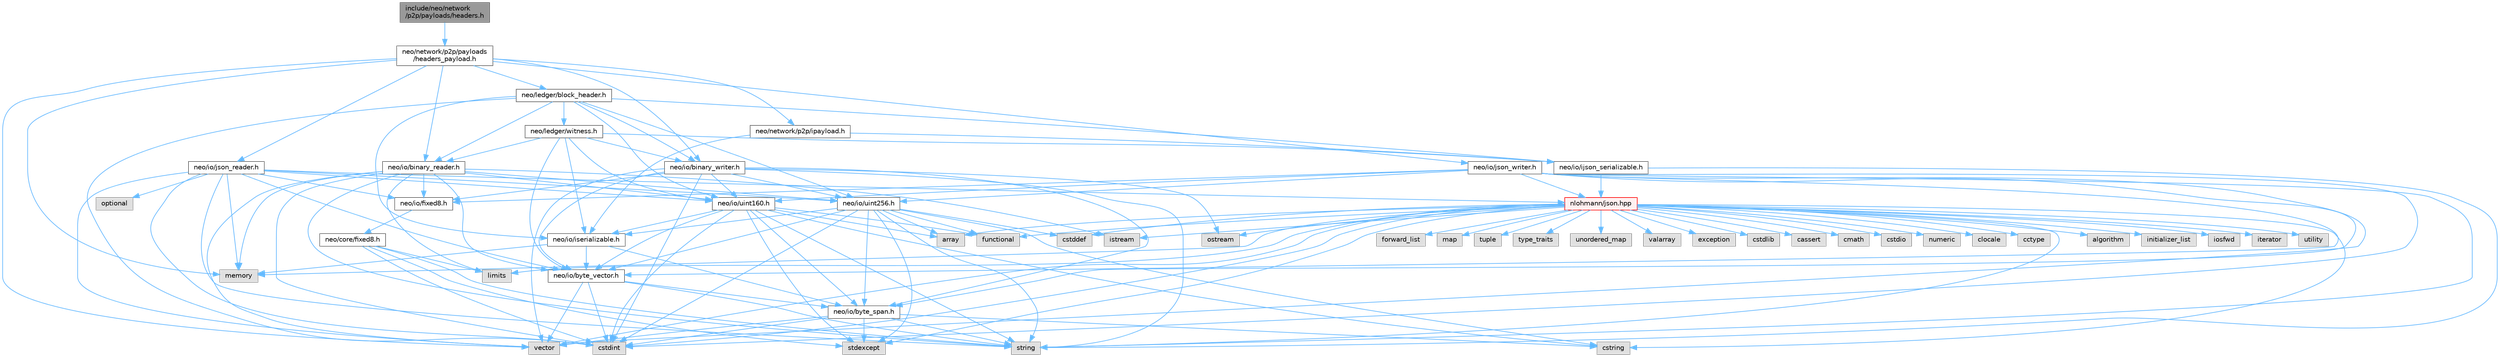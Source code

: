 digraph "include/neo/network/p2p/payloads/headers.h"
{
 // LATEX_PDF_SIZE
  bgcolor="transparent";
  edge [fontname=Helvetica,fontsize=10,labelfontname=Helvetica,labelfontsize=10];
  node [fontname=Helvetica,fontsize=10,shape=box,height=0.2,width=0.4];
  Node1 [id="Node000001",label="include/neo/network\l/p2p/payloads/headers.h",height=0.2,width=0.4,color="gray40", fillcolor="grey60", style="filled", fontcolor="black",tooltip=" "];
  Node1 -> Node2 [id="edge133_Node000001_Node000002",color="steelblue1",style="solid",tooltip=" "];
  Node2 [id="Node000002",label="neo/network/p2p/payloads\l/headers_payload.h",height=0.2,width=0.4,color="grey40", fillcolor="white", style="filled",URL="$headers__payload_8h.html",tooltip=" "];
  Node2 -> Node3 [id="edge134_Node000002_Node000003",color="steelblue1",style="solid",tooltip=" "];
  Node3 [id="Node000003",label="neo/io/binary_reader.h",height=0.2,width=0.4,color="grey40", fillcolor="white", style="filled",URL="$binary__reader_8h.html",tooltip=" "];
  Node3 -> Node4 [id="edge135_Node000003_Node000004",color="steelblue1",style="solid",tooltip=" "];
  Node4 [id="Node000004",label="neo/io/byte_vector.h",height=0.2,width=0.4,color="grey40", fillcolor="white", style="filled",URL="$io_2byte__vector_8h.html",tooltip=" "];
  Node4 -> Node5 [id="edge136_Node000004_Node000005",color="steelblue1",style="solid",tooltip=" "];
  Node5 [id="Node000005",label="neo/io/byte_span.h",height=0.2,width=0.4,color="grey40", fillcolor="white", style="filled",URL="$io_2byte__span_8h.html",tooltip=" "];
  Node5 -> Node6 [id="edge137_Node000005_Node000006",color="steelblue1",style="solid",tooltip=" "];
  Node6 [id="Node000006",label="cstdint",height=0.2,width=0.4,color="grey60", fillcolor="#E0E0E0", style="filled",tooltip=" "];
  Node5 -> Node7 [id="edge138_Node000005_Node000007",color="steelblue1",style="solid",tooltip=" "];
  Node7 [id="Node000007",label="cstring",height=0.2,width=0.4,color="grey60", fillcolor="#E0E0E0", style="filled",tooltip=" "];
  Node5 -> Node8 [id="edge139_Node000005_Node000008",color="steelblue1",style="solid",tooltip=" "];
  Node8 [id="Node000008",label="stdexcept",height=0.2,width=0.4,color="grey60", fillcolor="#E0E0E0", style="filled",tooltip=" "];
  Node5 -> Node9 [id="edge140_Node000005_Node000009",color="steelblue1",style="solid",tooltip=" "];
  Node9 [id="Node000009",label="string",height=0.2,width=0.4,color="grey60", fillcolor="#E0E0E0", style="filled",tooltip=" "];
  Node5 -> Node10 [id="edge141_Node000005_Node000010",color="steelblue1",style="solid",tooltip=" "];
  Node10 [id="Node000010",label="vector",height=0.2,width=0.4,color="grey60", fillcolor="#E0E0E0", style="filled",tooltip=" "];
  Node4 -> Node6 [id="edge142_Node000004_Node000006",color="steelblue1",style="solid",tooltip=" "];
  Node4 -> Node9 [id="edge143_Node000004_Node000009",color="steelblue1",style="solid",tooltip=" "];
  Node4 -> Node10 [id="edge144_Node000004_Node000010",color="steelblue1",style="solid",tooltip=" "];
  Node3 -> Node11 [id="edge145_Node000003_Node000011",color="steelblue1",style="solid",tooltip=" "];
  Node11 [id="Node000011",label="neo/io/fixed8.h",height=0.2,width=0.4,color="grey40", fillcolor="white", style="filled",URL="$io_2fixed8_8h.html",tooltip=" "];
  Node11 -> Node12 [id="edge146_Node000011_Node000012",color="steelblue1",style="solid",tooltip=" "];
  Node12 [id="Node000012",label="neo/core/fixed8.h",height=0.2,width=0.4,color="grey40", fillcolor="white", style="filled",URL="$core_2fixed8_8h.html",tooltip=" "];
  Node12 -> Node6 [id="edge147_Node000012_Node000006",color="steelblue1",style="solid",tooltip=" "];
  Node12 -> Node13 [id="edge148_Node000012_Node000013",color="steelblue1",style="solid",tooltip=" "];
  Node13 [id="Node000013",label="limits",height=0.2,width=0.4,color="grey60", fillcolor="#E0E0E0", style="filled",tooltip=" "];
  Node12 -> Node8 [id="edge149_Node000012_Node000008",color="steelblue1",style="solid",tooltip=" "];
  Node12 -> Node9 [id="edge150_Node000012_Node000009",color="steelblue1",style="solid",tooltip=" "];
  Node3 -> Node14 [id="edge151_Node000003_Node000014",color="steelblue1",style="solid",tooltip=" "];
  Node14 [id="Node000014",label="neo/io/uint160.h",height=0.2,width=0.4,color="grey40", fillcolor="white", style="filled",URL="$uint160_8h.html",tooltip=" "];
  Node14 -> Node5 [id="edge152_Node000014_Node000005",color="steelblue1",style="solid",tooltip=" "];
  Node14 -> Node4 [id="edge153_Node000014_Node000004",color="steelblue1",style="solid",tooltip=" "];
  Node14 -> Node15 [id="edge154_Node000014_Node000015",color="steelblue1",style="solid",tooltip=" "];
  Node15 [id="Node000015",label="neo/io/iserializable.h",height=0.2,width=0.4,color="grey40", fillcolor="white", style="filled",URL="$iserializable_8h.html",tooltip=" "];
  Node15 -> Node5 [id="edge155_Node000015_Node000005",color="steelblue1",style="solid",tooltip=" "];
  Node15 -> Node4 [id="edge156_Node000015_Node000004",color="steelblue1",style="solid",tooltip=" "];
  Node15 -> Node16 [id="edge157_Node000015_Node000016",color="steelblue1",style="solid",tooltip=" "];
  Node16 [id="Node000016",label="memory",height=0.2,width=0.4,color="grey60", fillcolor="#E0E0E0", style="filled",tooltip=" "];
  Node14 -> Node17 [id="edge158_Node000014_Node000017",color="steelblue1",style="solid",tooltip=" "];
  Node17 [id="Node000017",label="array",height=0.2,width=0.4,color="grey60", fillcolor="#E0E0E0", style="filled",tooltip=" "];
  Node14 -> Node6 [id="edge159_Node000014_Node000006",color="steelblue1",style="solid",tooltip=" "];
  Node14 -> Node7 [id="edge160_Node000014_Node000007",color="steelblue1",style="solid",tooltip=" "];
  Node14 -> Node18 [id="edge161_Node000014_Node000018",color="steelblue1",style="solid",tooltip=" "];
  Node18 [id="Node000018",label="functional",height=0.2,width=0.4,color="grey60", fillcolor="#E0E0E0", style="filled",tooltip=" "];
  Node14 -> Node8 [id="edge162_Node000014_Node000008",color="steelblue1",style="solid",tooltip=" "];
  Node14 -> Node9 [id="edge163_Node000014_Node000009",color="steelblue1",style="solid",tooltip=" "];
  Node3 -> Node19 [id="edge164_Node000003_Node000019",color="steelblue1",style="solid",tooltip=" "];
  Node19 [id="Node000019",label="neo/io/uint256.h",height=0.2,width=0.4,color="grey40", fillcolor="white", style="filled",URL="$uint256_8h.html",tooltip=" "];
  Node19 -> Node5 [id="edge165_Node000019_Node000005",color="steelblue1",style="solid",tooltip=" "];
  Node19 -> Node4 [id="edge166_Node000019_Node000004",color="steelblue1",style="solid",tooltip=" "];
  Node19 -> Node15 [id="edge167_Node000019_Node000015",color="steelblue1",style="solid",tooltip=" "];
  Node19 -> Node17 [id="edge168_Node000019_Node000017",color="steelblue1",style="solid",tooltip=" "];
  Node19 -> Node20 [id="edge169_Node000019_Node000020",color="steelblue1",style="solid",tooltip=" "];
  Node20 [id="Node000020",label="cstddef",height=0.2,width=0.4,color="grey60", fillcolor="#E0E0E0", style="filled",tooltip=" "];
  Node19 -> Node6 [id="edge170_Node000019_Node000006",color="steelblue1",style="solid",tooltip=" "];
  Node19 -> Node7 [id="edge171_Node000019_Node000007",color="steelblue1",style="solid",tooltip=" "];
  Node19 -> Node18 [id="edge172_Node000019_Node000018",color="steelblue1",style="solid",tooltip=" "];
  Node19 -> Node8 [id="edge173_Node000019_Node000008",color="steelblue1",style="solid",tooltip=" "];
  Node19 -> Node9 [id="edge174_Node000019_Node000009",color="steelblue1",style="solid",tooltip=" "];
  Node3 -> Node6 [id="edge175_Node000003_Node000006",color="steelblue1",style="solid",tooltip=" "];
  Node3 -> Node21 [id="edge176_Node000003_Node000021",color="steelblue1",style="solid",tooltip=" "];
  Node21 [id="Node000021",label="istream",height=0.2,width=0.4,color="grey60", fillcolor="#E0E0E0", style="filled",tooltip=" "];
  Node3 -> Node13 [id="edge177_Node000003_Node000013",color="steelblue1",style="solid",tooltip=" "];
  Node3 -> Node16 [id="edge178_Node000003_Node000016",color="steelblue1",style="solid",tooltip=" "];
  Node3 -> Node9 [id="edge179_Node000003_Node000009",color="steelblue1",style="solid",tooltip=" "];
  Node3 -> Node10 [id="edge180_Node000003_Node000010",color="steelblue1",style="solid",tooltip=" "];
  Node2 -> Node22 [id="edge181_Node000002_Node000022",color="steelblue1",style="solid",tooltip=" "];
  Node22 [id="Node000022",label="neo/io/binary_writer.h",height=0.2,width=0.4,color="grey40", fillcolor="white", style="filled",URL="$binary__writer_8h.html",tooltip=" "];
  Node22 -> Node5 [id="edge182_Node000022_Node000005",color="steelblue1",style="solid",tooltip=" "];
  Node22 -> Node4 [id="edge183_Node000022_Node000004",color="steelblue1",style="solid",tooltip=" "];
  Node22 -> Node11 [id="edge184_Node000022_Node000011",color="steelblue1",style="solid",tooltip=" "];
  Node22 -> Node14 [id="edge185_Node000022_Node000014",color="steelblue1",style="solid",tooltip=" "];
  Node22 -> Node19 [id="edge186_Node000022_Node000019",color="steelblue1",style="solid",tooltip=" "];
  Node22 -> Node6 [id="edge187_Node000022_Node000006",color="steelblue1",style="solid",tooltip=" "];
  Node22 -> Node23 [id="edge188_Node000022_Node000023",color="steelblue1",style="solid",tooltip=" "];
  Node23 [id="Node000023",label="ostream",height=0.2,width=0.4,color="grey60", fillcolor="#E0E0E0", style="filled",tooltip=" "];
  Node22 -> Node9 [id="edge189_Node000022_Node000009",color="steelblue1",style="solid",tooltip=" "];
  Node22 -> Node10 [id="edge190_Node000022_Node000010",color="steelblue1",style="solid",tooltip=" "];
  Node2 -> Node24 [id="edge191_Node000002_Node000024",color="steelblue1",style="solid",tooltip=" "];
  Node24 [id="Node000024",label="neo/io/json_reader.h",height=0.2,width=0.4,color="grey40", fillcolor="white", style="filled",URL="$json__reader_8h.html",tooltip=" "];
  Node24 -> Node4 [id="edge192_Node000024_Node000004",color="steelblue1",style="solid",tooltip=" "];
  Node24 -> Node11 [id="edge193_Node000024_Node000011",color="steelblue1",style="solid",tooltip=" "];
  Node24 -> Node14 [id="edge194_Node000024_Node000014",color="steelblue1",style="solid",tooltip=" "];
  Node24 -> Node19 [id="edge195_Node000024_Node000019",color="steelblue1",style="solid",tooltip=" "];
  Node24 -> Node6 [id="edge196_Node000024_Node000006",color="steelblue1",style="solid",tooltip=" "];
  Node24 -> Node16 [id="edge197_Node000024_Node000016",color="steelblue1",style="solid",tooltip=" "];
  Node24 -> Node25 [id="edge198_Node000024_Node000025",color="steelblue1",style="solid",tooltip=" "];
  Node25 [id="Node000025",label="nlohmann/json.hpp",height=0.2,width=0.4,color="red", fillcolor="#FFF0F0", style="filled",URL="$json_8hpp.html",tooltip=" "];
  Node25 -> Node26 [id="edge199_Node000025_Node000026",color="steelblue1",style="solid",tooltip=" "];
  Node26 [id="Node000026",label="algorithm",height=0.2,width=0.4,color="grey60", fillcolor="#E0E0E0", style="filled",tooltip=" "];
  Node25 -> Node20 [id="edge200_Node000025_Node000020",color="steelblue1",style="solid",tooltip=" "];
  Node25 -> Node18 [id="edge201_Node000025_Node000018",color="steelblue1",style="solid",tooltip=" "];
  Node25 -> Node27 [id="edge202_Node000025_Node000027",color="steelblue1",style="solid",tooltip=" "];
  Node27 [id="Node000027",label="initializer_list",height=0.2,width=0.4,color="grey60", fillcolor="#E0E0E0", style="filled",tooltip=" "];
  Node25 -> Node28 [id="edge203_Node000025_Node000028",color="steelblue1",style="solid",tooltip=" "];
  Node28 [id="Node000028",label="iosfwd",height=0.2,width=0.4,color="grey60", fillcolor="#E0E0E0", style="filled",tooltip=" "];
  Node25 -> Node29 [id="edge204_Node000025_Node000029",color="steelblue1",style="solid",tooltip=" "];
  Node29 [id="Node000029",label="iterator",height=0.2,width=0.4,color="grey60", fillcolor="#E0E0E0", style="filled",tooltip=" "];
  Node25 -> Node16 [id="edge205_Node000025_Node000016",color="steelblue1",style="solid",tooltip=" "];
  Node25 -> Node9 [id="edge206_Node000025_Node000009",color="steelblue1",style="solid",tooltip=" "];
  Node25 -> Node30 [id="edge207_Node000025_Node000030",color="steelblue1",style="solid",tooltip=" "];
  Node30 [id="Node000030",label="utility",height=0.2,width=0.4,color="grey60", fillcolor="#E0E0E0", style="filled",tooltip=" "];
  Node25 -> Node10 [id="edge208_Node000025_Node000010",color="steelblue1",style="solid",tooltip=" "];
  Node25 -> Node17 [id="edge209_Node000025_Node000017",color="steelblue1",style="solid",tooltip=" "];
  Node25 -> Node31 [id="edge210_Node000025_Node000031",color="steelblue1",style="solid",tooltip=" "];
  Node31 [id="Node000031",label="forward_list",height=0.2,width=0.4,color="grey60", fillcolor="#E0E0E0", style="filled",tooltip=" "];
  Node25 -> Node32 [id="edge211_Node000025_Node000032",color="steelblue1",style="solid",tooltip=" "];
  Node32 [id="Node000032",label="map",height=0.2,width=0.4,color="grey60", fillcolor="#E0E0E0", style="filled",tooltip=" "];
  Node25 -> Node33 [id="edge212_Node000025_Node000033",color="steelblue1",style="solid",tooltip=" "];
  Node33 [id="Node000033",label="tuple",height=0.2,width=0.4,color="grey60", fillcolor="#E0E0E0", style="filled",tooltip=" "];
  Node25 -> Node34 [id="edge213_Node000025_Node000034",color="steelblue1",style="solid",tooltip=" "];
  Node34 [id="Node000034",label="type_traits",height=0.2,width=0.4,color="grey60", fillcolor="#E0E0E0", style="filled",tooltip=" "];
  Node25 -> Node35 [id="edge214_Node000025_Node000035",color="steelblue1",style="solid",tooltip=" "];
  Node35 [id="Node000035",label="unordered_map",height=0.2,width=0.4,color="grey60", fillcolor="#E0E0E0", style="filled",tooltip=" "];
  Node25 -> Node36 [id="edge215_Node000025_Node000036",color="steelblue1",style="solid",tooltip=" "];
  Node36 [id="Node000036",label="valarray",height=0.2,width=0.4,color="grey60", fillcolor="#E0E0E0", style="filled",tooltip=" "];
  Node25 -> Node37 [id="edge216_Node000025_Node000037",color="steelblue1",style="solid",tooltip=" "];
  Node37 [id="Node000037",label="exception",height=0.2,width=0.4,color="grey60", fillcolor="#E0E0E0", style="filled",tooltip=" "];
  Node25 -> Node8 [id="edge217_Node000025_Node000008",color="steelblue1",style="solid",tooltip=" "];
  Node25 -> Node6 [id="edge218_Node000025_Node000006",color="steelblue1",style="solid",tooltip=" "];
  Node25 -> Node38 [id="edge219_Node000025_Node000038",color="steelblue1",style="solid",tooltip=" "];
  Node38 [id="Node000038",label="cstdlib",height=0.2,width=0.4,color="grey60", fillcolor="#E0E0E0", style="filled",tooltip=" "];
  Node25 -> Node39 [id="edge220_Node000025_Node000039",color="steelblue1",style="solid",tooltip=" "];
  Node39 [id="Node000039",label="cassert",height=0.2,width=0.4,color="grey60", fillcolor="#E0E0E0", style="filled",tooltip=" "];
  Node25 -> Node13 [id="edge221_Node000025_Node000013",color="steelblue1",style="solid",tooltip=" "];
  Node25 -> Node7 [id="edge222_Node000025_Node000007",color="steelblue1",style="solid",tooltip=" "];
  Node25 -> Node40 [id="edge223_Node000025_Node000040",color="steelblue1",style="solid",tooltip=" "];
  Node40 [id="Node000040",label="cmath",height=0.2,width=0.4,color="grey60", fillcolor="#E0E0E0", style="filled",tooltip=" "];
  Node25 -> Node41 [id="edge224_Node000025_Node000041",color="steelblue1",style="solid",tooltip=" "];
  Node41 [id="Node000041",label="cstdio",height=0.2,width=0.4,color="grey60", fillcolor="#E0E0E0", style="filled",tooltip=" "];
  Node25 -> Node42 [id="edge225_Node000025_Node000042",color="steelblue1",style="solid",tooltip=" "];
  Node42 [id="Node000042",label="numeric",height=0.2,width=0.4,color="grey60", fillcolor="#E0E0E0", style="filled",tooltip=" "];
  Node25 -> Node21 [id="edge226_Node000025_Node000021",color="steelblue1",style="solid",tooltip=" "];
  Node25 -> Node43 [id="edge227_Node000025_Node000043",color="steelblue1",style="solid",tooltip=" "];
  Node43 [id="Node000043",label="clocale",height=0.2,width=0.4,color="grey60", fillcolor="#E0E0E0", style="filled",tooltip=" "];
  Node25 -> Node44 [id="edge228_Node000025_Node000044",color="steelblue1",style="solid",tooltip=" "];
  Node44 [id="Node000044",label="cctype",height=0.2,width=0.4,color="grey60", fillcolor="#E0E0E0", style="filled",tooltip=" "];
  Node25 -> Node23 [id="edge229_Node000025_Node000023",color="steelblue1",style="solid",tooltip=" "];
  Node24 -> Node48 [id="edge230_Node000024_Node000048",color="steelblue1",style="solid",tooltip=" "];
  Node48 [id="Node000048",label="optional",height=0.2,width=0.4,color="grey60", fillcolor="#E0E0E0", style="filled",tooltip=" "];
  Node24 -> Node9 [id="edge231_Node000024_Node000009",color="steelblue1",style="solid",tooltip=" "];
  Node24 -> Node10 [id="edge232_Node000024_Node000010",color="steelblue1",style="solid",tooltip=" "];
  Node2 -> Node49 [id="edge233_Node000002_Node000049",color="steelblue1",style="solid",tooltip=" "];
  Node49 [id="Node000049",label="neo/io/json_writer.h",height=0.2,width=0.4,color="grey40", fillcolor="white", style="filled",URL="$json__writer_8h.html",tooltip=" "];
  Node49 -> Node5 [id="edge234_Node000049_Node000005",color="steelblue1",style="solid",tooltip=" "];
  Node49 -> Node4 [id="edge235_Node000049_Node000004",color="steelblue1",style="solid",tooltip=" "];
  Node49 -> Node11 [id="edge236_Node000049_Node000011",color="steelblue1",style="solid",tooltip=" "];
  Node49 -> Node14 [id="edge237_Node000049_Node000014",color="steelblue1",style="solid",tooltip=" "];
  Node49 -> Node19 [id="edge238_Node000049_Node000019",color="steelblue1",style="solid",tooltip=" "];
  Node49 -> Node6 [id="edge239_Node000049_Node000006",color="steelblue1",style="solid",tooltip=" "];
  Node49 -> Node25 [id="edge240_Node000049_Node000025",color="steelblue1",style="solid",tooltip=" "];
  Node49 -> Node9 [id="edge241_Node000049_Node000009",color="steelblue1",style="solid",tooltip=" "];
  Node49 -> Node10 [id="edge242_Node000049_Node000010",color="steelblue1",style="solid",tooltip=" "];
  Node2 -> Node50 [id="edge243_Node000002_Node000050",color="steelblue1",style="solid",tooltip=" "];
  Node50 [id="Node000050",label="neo/ledger/block_header.h",height=0.2,width=0.4,color="grey40", fillcolor="white", style="filled",URL="$block__header_8h.html",tooltip=" "];
  Node50 -> Node3 [id="edge244_Node000050_Node000003",color="steelblue1",style="solid",tooltip=" "];
  Node50 -> Node22 [id="edge245_Node000050_Node000022",color="steelblue1",style="solid",tooltip=" "];
  Node50 -> Node51 [id="edge246_Node000050_Node000051",color="steelblue1",style="solid",tooltip=" "];
  Node51 [id="Node000051",label="neo/io/ijson_serializable.h",height=0.2,width=0.4,color="grey40", fillcolor="white", style="filled",URL="$ijson__serializable_8h.html",tooltip=" "];
  Node51 -> Node25 [id="edge247_Node000051_Node000025",color="steelblue1",style="solid",tooltip=" "];
  Node51 -> Node9 [id="edge248_Node000051_Node000009",color="steelblue1",style="solid",tooltip=" "];
  Node50 -> Node15 [id="edge249_Node000050_Node000015",color="steelblue1",style="solid",tooltip=" "];
  Node50 -> Node14 [id="edge250_Node000050_Node000014",color="steelblue1",style="solid",tooltip=" "];
  Node50 -> Node19 [id="edge251_Node000050_Node000019",color="steelblue1",style="solid",tooltip=" "];
  Node50 -> Node52 [id="edge252_Node000050_Node000052",color="steelblue1",style="solid",tooltip=" "];
  Node52 [id="Node000052",label="neo/ledger/witness.h",height=0.2,width=0.4,color="grey40", fillcolor="white", style="filled",URL="$ledger_2witness_8h.html",tooltip=" "];
  Node52 -> Node3 [id="edge253_Node000052_Node000003",color="steelblue1",style="solid",tooltip=" "];
  Node52 -> Node22 [id="edge254_Node000052_Node000022",color="steelblue1",style="solid",tooltip=" "];
  Node52 -> Node4 [id="edge255_Node000052_Node000004",color="steelblue1",style="solid",tooltip=" "];
  Node52 -> Node51 [id="edge256_Node000052_Node000051",color="steelblue1",style="solid",tooltip=" "];
  Node52 -> Node15 [id="edge257_Node000052_Node000015",color="steelblue1",style="solid",tooltip=" "];
  Node52 -> Node14 [id="edge258_Node000052_Node000014",color="steelblue1",style="solid",tooltip=" "];
  Node50 -> Node6 [id="edge259_Node000050_Node000006",color="steelblue1",style="solid",tooltip=" "];
  Node2 -> Node53 [id="edge260_Node000002_Node000053",color="steelblue1",style="solid",tooltip=" "];
  Node53 [id="Node000053",label="neo/network/p2p/ipayload.h",height=0.2,width=0.4,color="grey40", fillcolor="white", style="filled",URL="$p2p_2ipayload_8h.html",tooltip=" "];
  Node53 -> Node51 [id="edge261_Node000053_Node000051",color="steelblue1",style="solid",tooltip=" "];
  Node53 -> Node15 [id="edge262_Node000053_Node000015",color="steelblue1",style="solid",tooltip=" "];
  Node2 -> Node16 [id="edge263_Node000002_Node000016",color="steelblue1",style="solid",tooltip=" "];
  Node2 -> Node10 [id="edge264_Node000002_Node000010",color="steelblue1",style="solid",tooltip=" "];
}
